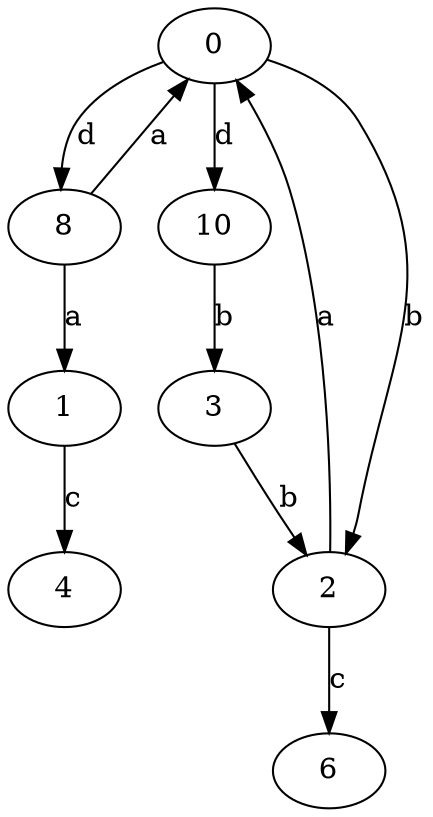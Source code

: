 strict digraph  {
0;
1;
2;
3;
4;
6;
8;
10;
0 -> 2  [label=b];
0 -> 8  [label=d];
0 -> 10  [label=d];
1 -> 4  [label=c];
2 -> 0  [label=a];
2 -> 6  [label=c];
3 -> 2  [label=b];
8 -> 0  [label=a];
8 -> 1  [label=a];
10 -> 3  [label=b];
}
